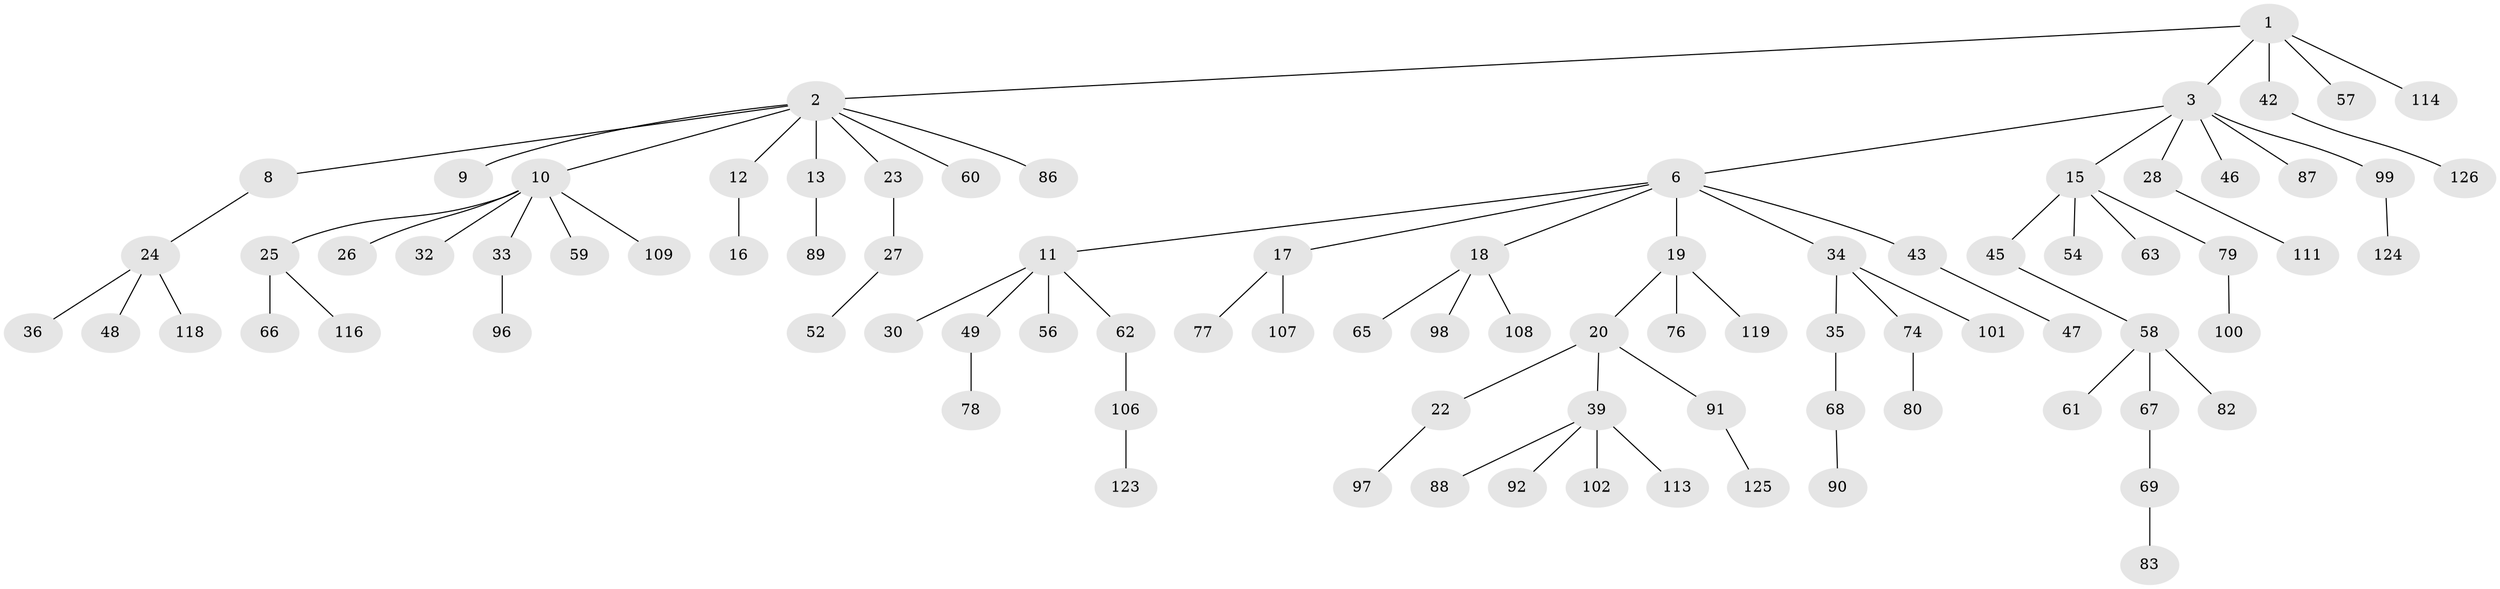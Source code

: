 // original degree distribution, {4: 0.047619047619047616, 6: 0.023809523809523808, 3: 0.14285714285714285, 7: 0.007936507936507936, 5: 0.03968253968253968, 1: 0.5079365079365079, 2: 0.23015873015873015}
// Generated by graph-tools (version 1.1) at 2025/11/02/27/25 16:11:26]
// undirected, 88 vertices, 87 edges
graph export_dot {
graph [start="1"]
  node [color=gray90,style=filled];
  1 [super="+38"];
  2 [super="+5"];
  3 [super="+4"];
  6 [super="+7"];
  8 [super="+115"];
  9;
  10 [super="+21"];
  11 [super="+41"];
  12 [super="+14"];
  13 [super="+71"];
  15 [super="+44"];
  16;
  17 [super="+55"];
  18 [super="+31"];
  19 [super="+73"];
  20 [super="+122"];
  22 [super="+51"];
  23 [super="+70"];
  24 [super="+81"];
  25 [super="+29"];
  26;
  27;
  28 [super="+37"];
  30 [super="+50"];
  32 [super="+53"];
  33 [super="+105"];
  34 [super="+110"];
  35 [super="+40"];
  36;
  39 [super="+93"];
  42;
  43;
  45 [super="+104"];
  46;
  47 [super="+72"];
  48;
  49;
  52 [super="+85"];
  54;
  56 [super="+103"];
  57;
  58 [super="+64"];
  59 [super="+75"];
  60;
  61;
  62 [super="+84"];
  63;
  65;
  66;
  67;
  68;
  69 [super="+117"];
  74;
  76;
  77;
  78 [super="+121"];
  79 [super="+95"];
  80;
  82;
  83;
  86;
  87;
  88;
  89;
  90 [super="+94"];
  91 [super="+112"];
  92;
  96;
  97;
  98;
  99;
  100;
  101;
  102;
  106;
  107;
  108;
  109;
  111;
  113;
  114 [super="+120"];
  116;
  118;
  119;
  123;
  124;
  125;
  126;
  1 -- 2;
  1 -- 3;
  1 -- 42;
  1 -- 114;
  1 -- 57;
  2 -- 12;
  2 -- 13;
  2 -- 86;
  2 -- 23;
  2 -- 8;
  2 -- 9;
  2 -- 10;
  2 -- 60;
  3 -- 6;
  3 -- 15;
  3 -- 28;
  3 -- 87;
  3 -- 99;
  3 -- 46;
  6 -- 11;
  6 -- 19;
  6 -- 17;
  6 -- 18;
  6 -- 34;
  6 -- 43;
  8 -- 24;
  10 -- 25;
  10 -- 32;
  10 -- 33;
  10 -- 59;
  10 -- 26;
  10 -- 109;
  11 -- 30;
  11 -- 49;
  11 -- 56;
  11 -- 62;
  12 -- 16;
  13 -- 89;
  15 -- 63;
  15 -- 79;
  15 -- 45;
  15 -- 54;
  17 -- 77;
  17 -- 107;
  18 -- 108;
  18 -- 65;
  18 -- 98;
  19 -- 20;
  19 -- 76;
  19 -- 119;
  20 -- 22;
  20 -- 39;
  20 -- 91;
  22 -- 97;
  23 -- 27;
  24 -- 36;
  24 -- 48;
  24 -- 118;
  25 -- 66;
  25 -- 116;
  27 -- 52;
  28 -- 111;
  33 -- 96;
  34 -- 35;
  34 -- 74;
  34 -- 101;
  35 -- 68;
  39 -- 88;
  39 -- 92;
  39 -- 102;
  39 -- 113;
  42 -- 126;
  43 -- 47;
  45 -- 58;
  49 -- 78;
  58 -- 61;
  58 -- 67;
  58 -- 82;
  62 -- 106;
  67 -- 69;
  68 -- 90;
  69 -- 83;
  74 -- 80;
  79 -- 100;
  91 -- 125;
  99 -- 124;
  106 -- 123;
}

